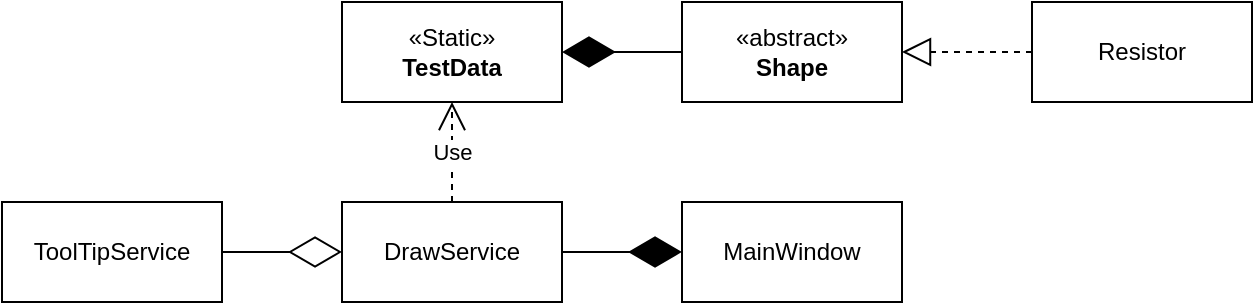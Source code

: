 <mxfile version="24.5.5" type="device">
  <diagram name="Страница — 1" id="j52lo2jOTk1dZxwKcxtE">
    <mxGraphModel dx="1612" dy="731" grid="1" gridSize="10" guides="1" tooltips="1" connect="1" arrows="1" fold="1" page="1" pageScale="1" pageWidth="827" pageHeight="1169" math="0" shadow="0">
      <root>
        <mxCell id="0" />
        <mxCell id="1" parent="0" />
        <mxCell id="4_vIGh_y5EMfbzzk5_MU-1" value="DrawService" style="html=1;whiteSpace=wrap;" vertex="1" parent="1">
          <mxGeometry x="380" y="200" width="110" height="50" as="geometry" />
        </mxCell>
        <mxCell id="4_vIGh_y5EMfbzzk5_MU-2" value="MainWindow" style="html=1;whiteSpace=wrap;" vertex="1" parent="1">
          <mxGeometry x="550" y="200" width="110" height="50" as="geometry" />
        </mxCell>
        <mxCell id="4_vIGh_y5EMfbzzk5_MU-3" value="" style="endArrow=diamondThin;endFill=1;endSize=24;html=1;rounded=0;entryX=0;entryY=0.5;entryDx=0;entryDy=0;exitX=1;exitY=0.5;exitDx=0;exitDy=0;" edge="1" parent="1" source="4_vIGh_y5EMfbzzk5_MU-1" target="4_vIGh_y5EMfbzzk5_MU-2">
          <mxGeometry width="160" relative="1" as="geometry">
            <mxPoint x="410" y="520" as="sourcePoint" />
            <mxPoint x="570" y="520" as="targetPoint" />
          </mxGeometry>
        </mxCell>
        <mxCell id="4_vIGh_y5EMfbzzk5_MU-4" value="ToolTipService" style="html=1;whiteSpace=wrap;" vertex="1" parent="1">
          <mxGeometry x="210" y="200" width="110" height="50" as="geometry" />
        </mxCell>
        <mxCell id="4_vIGh_y5EMfbzzk5_MU-6" value="" style="endArrow=diamondThin;endFill=0;endSize=24;html=1;rounded=0;entryX=0;entryY=0.5;entryDx=0;entryDy=0;exitX=1;exitY=0.5;exitDx=0;exitDy=0;" edge="1" parent="1" source="4_vIGh_y5EMfbzzk5_MU-4" target="4_vIGh_y5EMfbzzk5_MU-1">
          <mxGeometry width="160" relative="1" as="geometry">
            <mxPoint x="140" y="460" as="sourcePoint" />
            <mxPoint x="300" y="460" as="targetPoint" />
          </mxGeometry>
        </mxCell>
        <mxCell id="4_vIGh_y5EMfbzzk5_MU-7" value="«abstract»&lt;br&gt;&lt;b&gt;Shape&lt;/b&gt;" style="html=1;whiteSpace=wrap;" vertex="1" parent="1">
          <mxGeometry x="550" y="100" width="110" height="50" as="geometry" />
        </mxCell>
        <mxCell id="4_vIGh_y5EMfbzzk5_MU-8" value="Resistor" style="html=1;whiteSpace=wrap;" vertex="1" parent="1">
          <mxGeometry x="725" y="100" width="110" height="50" as="geometry" />
        </mxCell>
        <mxCell id="4_vIGh_y5EMfbzzk5_MU-9" value="" style="endArrow=block;dashed=1;endFill=0;endSize=12;html=1;rounded=0;entryX=1;entryY=0.5;entryDx=0;entryDy=0;exitX=0;exitY=0.5;exitDx=0;exitDy=0;" edge="1" parent="1" source="4_vIGh_y5EMfbzzk5_MU-8" target="4_vIGh_y5EMfbzzk5_MU-7">
          <mxGeometry width="160" relative="1" as="geometry">
            <mxPoint x="465" y="310" as="sourcePoint" />
            <mxPoint x="625" y="310" as="targetPoint" />
          </mxGeometry>
        </mxCell>
        <mxCell id="4_vIGh_y5EMfbzzk5_MU-10" value="«Static»&lt;br&gt;&lt;b&gt;TestData&lt;/b&gt;" style="html=1;whiteSpace=wrap;" vertex="1" parent="1">
          <mxGeometry x="380" y="100" width="110" height="50" as="geometry" />
        </mxCell>
        <mxCell id="4_vIGh_y5EMfbzzk5_MU-11" value="" style="endArrow=diamondThin;endFill=1;endSize=24;html=1;rounded=0;entryX=1;entryY=0.5;entryDx=0;entryDy=0;exitX=0;exitY=0.5;exitDx=0;exitDy=0;" edge="1" parent="1" source="4_vIGh_y5EMfbzzk5_MU-7" target="4_vIGh_y5EMfbzzk5_MU-10">
          <mxGeometry width="160" relative="1" as="geometry">
            <mxPoint x="475" y="210" as="sourcePoint" />
            <mxPoint x="635" y="210" as="targetPoint" />
          </mxGeometry>
        </mxCell>
        <mxCell id="4_vIGh_y5EMfbzzk5_MU-12" value="Use" style="endArrow=open;endSize=12;dashed=1;html=1;rounded=0;entryX=0.5;entryY=1;entryDx=0;entryDy=0;exitX=0.5;exitY=0;exitDx=0;exitDy=0;" edge="1" parent="1" source="4_vIGh_y5EMfbzzk5_MU-1" target="4_vIGh_y5EMfbzzk5_MU-10">
          <mxGeometry width="160" relative="1" as="geometry">
            <mxPoint x="190" y="350" as="sourcePoint" />
            <mxPoint x="350" y="350" as="targetPoint" />
          </mxGeometry>
        </mxCell>
      </root>
    </mxGraphModel>
  </diagram>
</mxfile>
